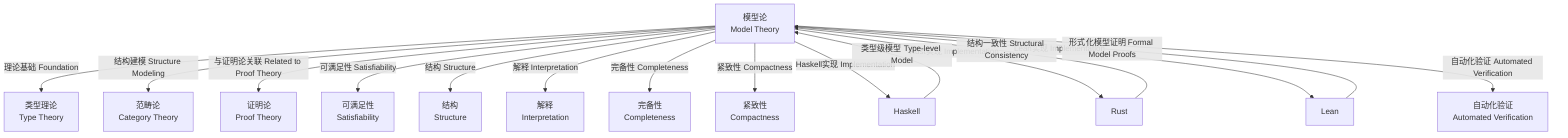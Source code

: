 graph TD
  A["模型论\nModel Theory"]
  B["类型理论\nType Theory"]
  C["证明论\nProof Theory"]
  D["范畴论\nCategory Theory"]
  E["可满足性\nSatisfiability"]
  F["结构\nStructure"]
  G["解释\nInterpretation"]
  H["完备性\nCompleteness"]
  I["紧致性\nCompactness"]
  J["Haskell"]
  K["Rust"]
  L["Lean"]
  M["自动化验证\nAutomated Verification"]

  A -- "理论基础 Foundation" --> B
  A -- "结构建模 Structure Modeling" --> D
  A -- "与证明论关联 Related to Proof Theory" --> C
  A -- "可满足性 Satisfiability" --> E
  A -- "结构 Structure" --> F
  A -- "解释 Interpretation" --> G
  A -- "完备性 Completeness" --> H
  A -- "紧致性 Compactness" --> I
  A -- "Haskell实现 Implementation" --> J
  A -- "Rust实现 Implementation" --> K
  A -- "Lean实现 Implementation" --> L
  A -- "自动化验证 Automated Verification" --> M
  J -- "类型级模型 Type-level Model" --> A
  K -- "结构一致性 Structural Consistency" --> A
  L -- "形式化模型证明 Formal Model Proofs" --> A
  %% #ModelTheory-8 #ModelTheory-8.10 知识图谱 Knowledge Graph